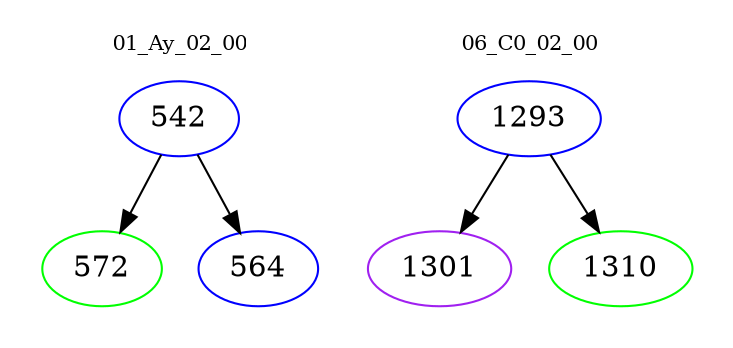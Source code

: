 digraph{
subgraph cluster_0 {
color = white
label = "01_Ay_02_00";
fontsize=10;
T0_542 [label="542", color="blue"]
T0_542 -> T0_572 [color="black"]
T0_572 [label="572", color="green"]
T0_542 -> T0_564 [color="black"]
T0_564 [label="564", color="blue"]
}
subgraph cluster_1 {
color = white
label = "06_C0_02_00";
fontsize=10;
T1_1293 [label="1293", color="blue"]
T1_1293 -> T1_1301 [color="black"]
T1_1301 [label="1301", color="purple"]
T1_1293 -> T1_1310 [color="black"]
T1_1310 [label="1310", color="green"]
}
}
